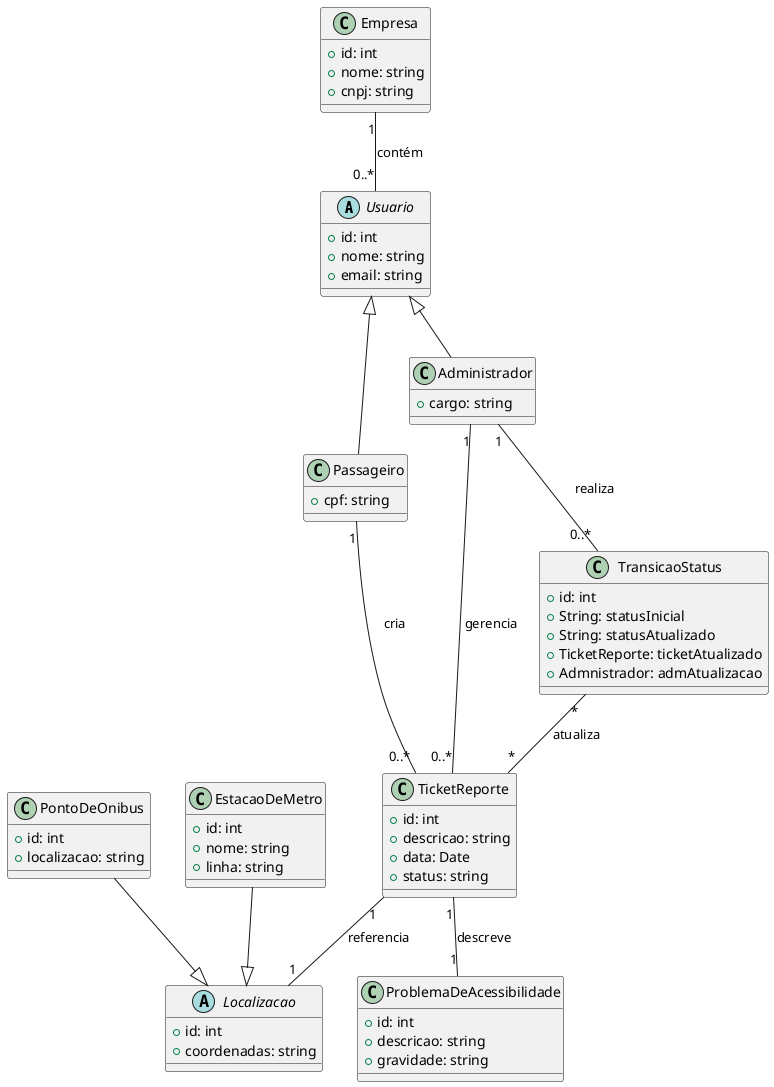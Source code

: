 @startuml

abstract class Usuario {
  +id: int
  +nome: string
  +email: string
}

class Passageiro {
  +cpf: string
}

class Administrador {
  +cargo: string
}

class Empresa {
  +id: int
  +nome: string
  +cnpj: string
}

class TicketReporte {
  +id: int
  +descricao: string
  +data: Date
  +status: string
}

abstract class Localizacao {
   +id: int
   +coordenadas: string
} 

class PontoDeOnibus {
  +id: int
  +localizacao: string
}

class EstacaoDeMetro {
  +id: int
  +nome: string
  +linha: string
}

class ProblemaDeAcessibilidade {
  +id: int
  +descricao: string
  +gravidade: string
}

class TransicaoStatus {
   +id: int
   +String: statusInicial
   +String: statusAtualizado
   +TicketReporte: ticketAtualizado
   +Admnistrador: admAtualizacao
}

Usuario <|-- Passageiro
Usuario <|-- Administrador
Empresa "1" -- "0..*" Usuario : contém
Passageiro "1" -- "0..*" TicketReporte : cria
Administrador "1" -- "0..*" TicketReporte : gerencia
Administrador "1" -- "0..*" TransicaoStatus : realiza
TransicaoStatus "*" -- "*" TicketReporte : atualiza 
TicketReporte "1" -- "1" ProblemaDeAcessibilidade : descreve
TicketReporte "1" -- "1" Localizacao: referencia
EstacaoDeMetro --|> Localizacao
PontoDeOnibus --|> Localizacao

@enduml